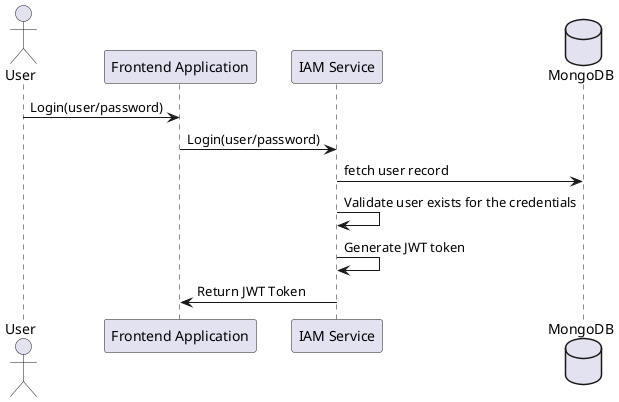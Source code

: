 @startuml

actor       User       as User
participant FA as "Frontend Application"
participant IAM as "IAM Service"
database MDB as "MongoDB"

User -> FA: Login(user/password)
FA -> IAM: Login(user/password)
IAM -> MDB: fetch user record
IAM -> IAM: Validate user exists for the credentials
IAM -> IAM: Generate JWT token
IAM -> FA: Return JWT Token

@enduml
